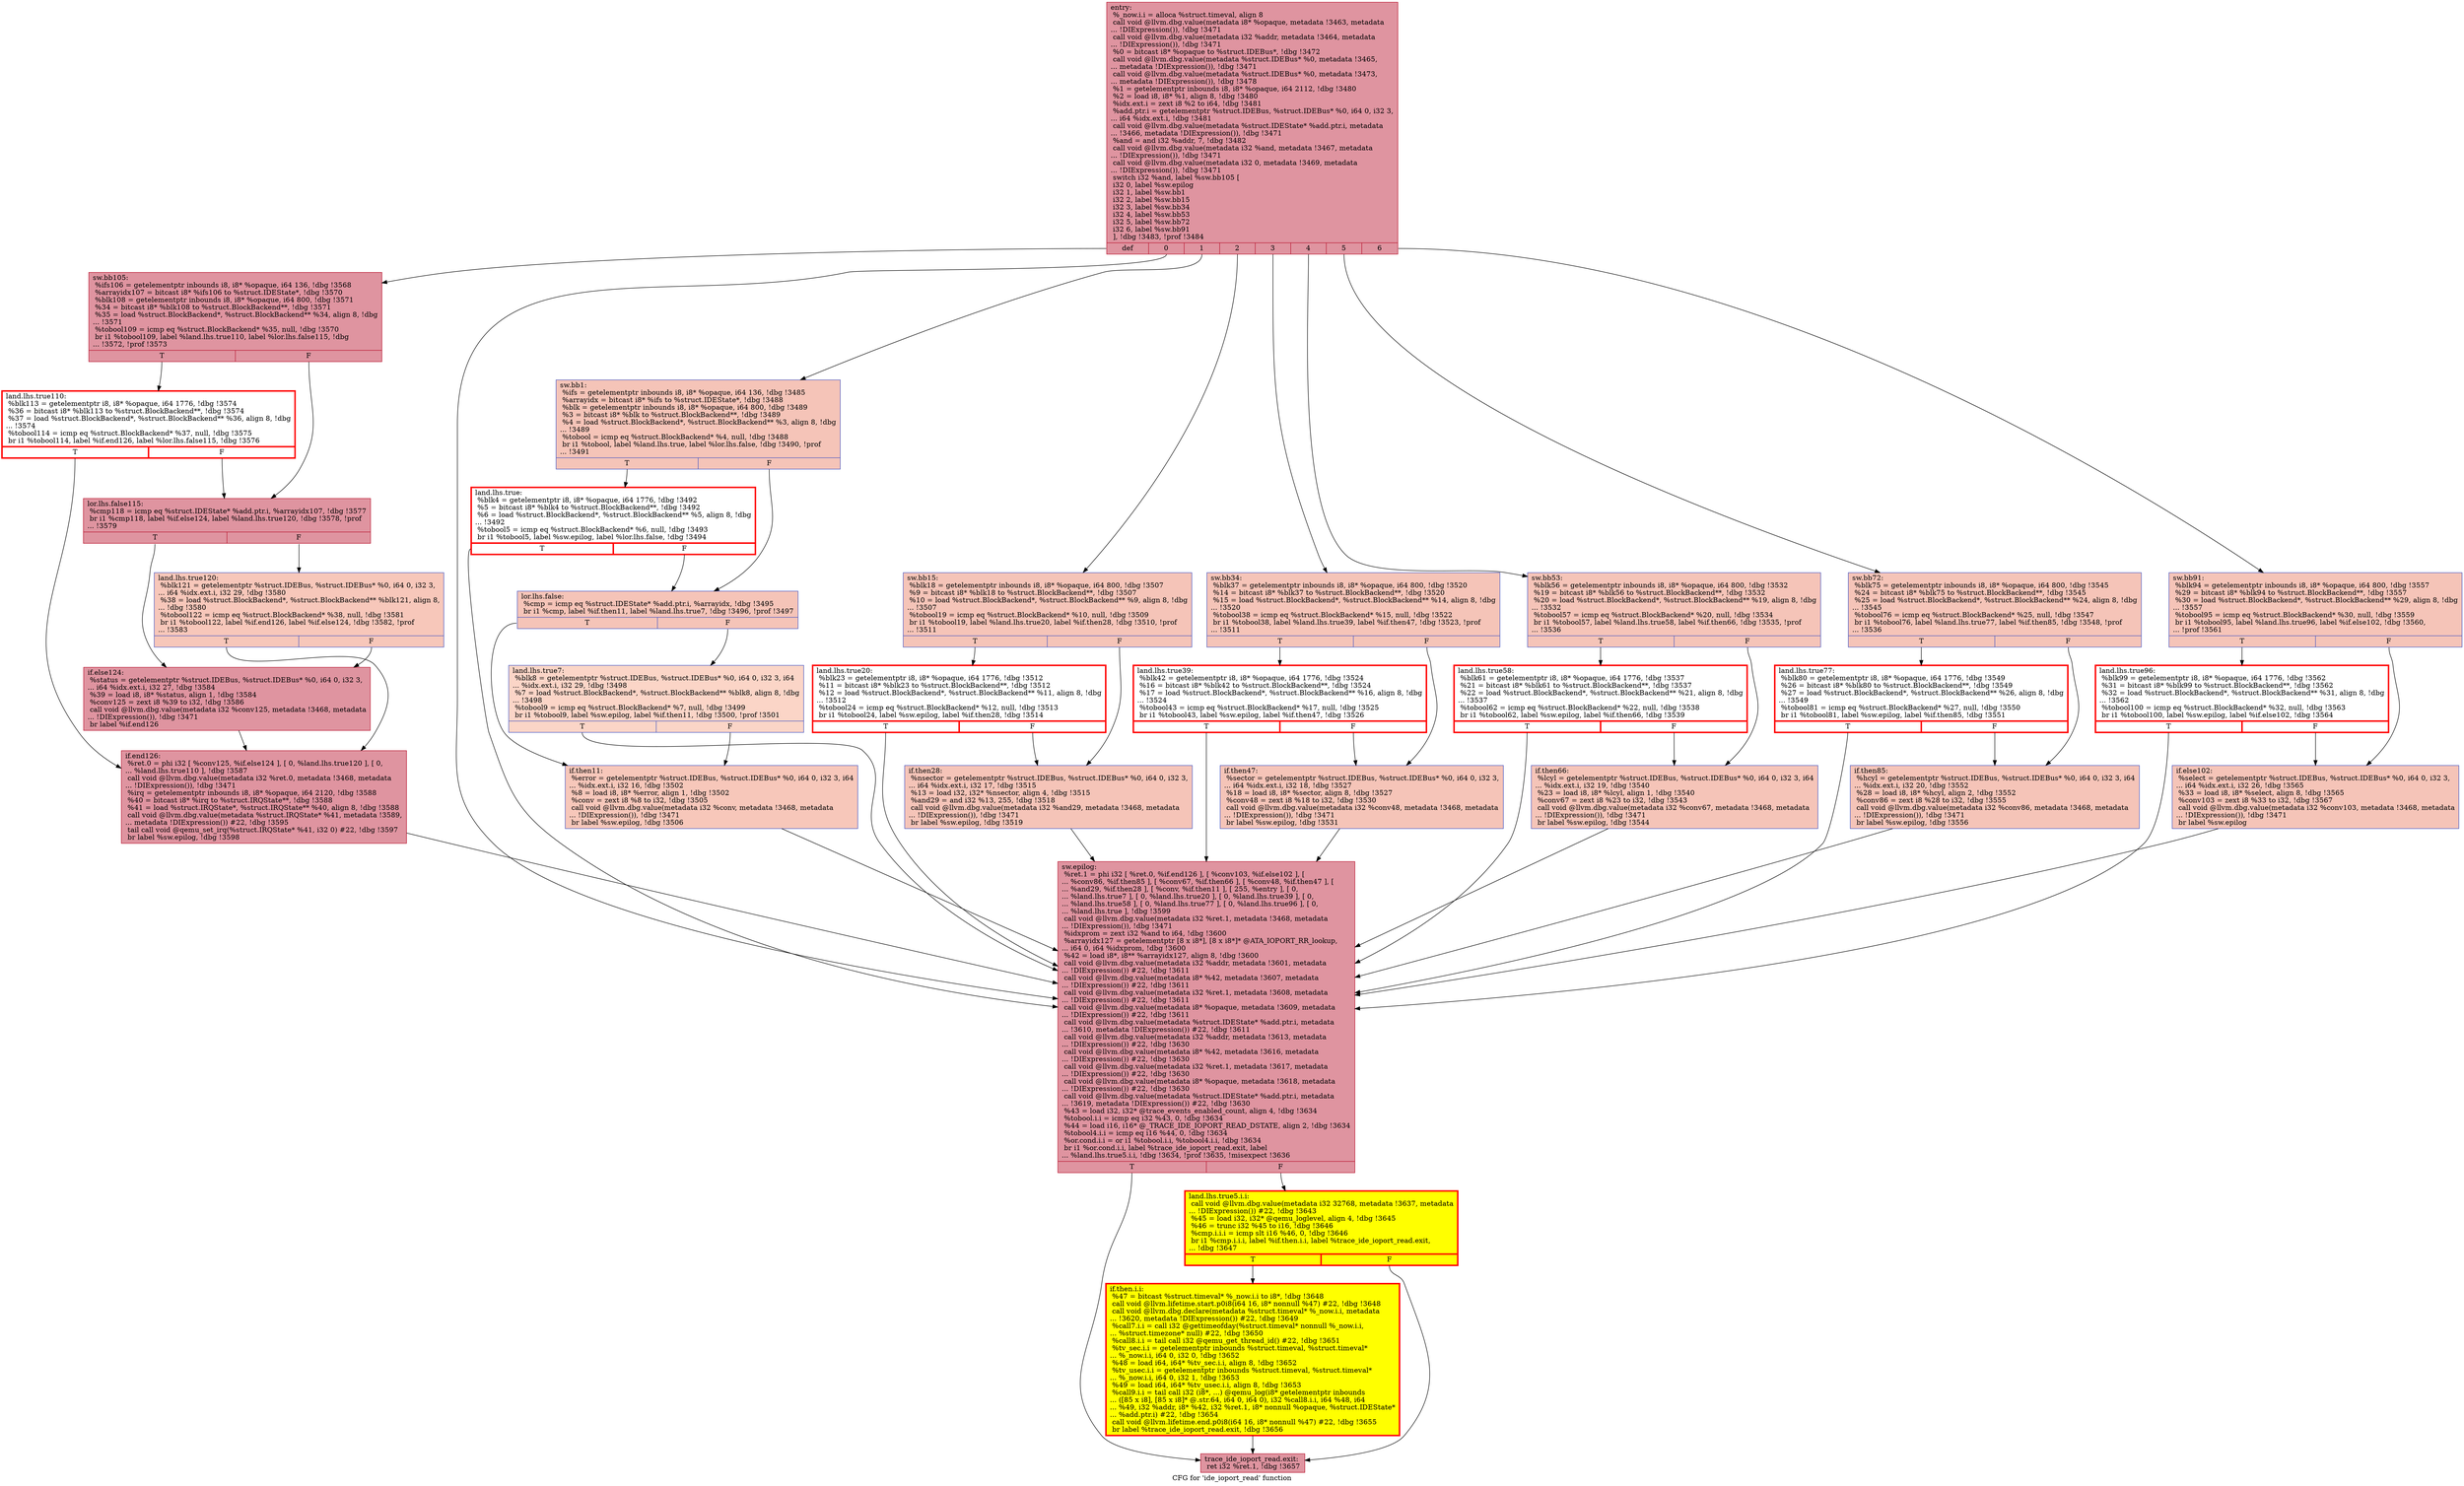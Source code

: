 digraph "CFG for 'ide_ioport_read' function" {
	label="CFG for 'ide_ioport_read' function";

	Node0x565092b0d930 [shape=record,color="#b70d28ff", style=filled, fillcolor="#b70d2870",label="{entry:\l  %_now.i.i = alloca %struct.timeval, align 8\l  call void @llvm.dbg.value(metadata i8* %opaque, metadata !3463, metadata\l... !DIExpression()), !dbg !3471\l  call void @llvm.dbg.value(metadata i32 %addr, metadata !3464, metadata\l... !DIExpression()), !dbg !3471\l  %0 = bitcast i8* %opaque to %struct.IDEBus*, !dbg !3472\l  call void @llvm.dbg.value(metadata %struct.IDEBus* %0, metadata !3465,\l... metadata !DIExpression()), !dbg !3471\l  call void @llvm.dbg.value(metadata %struct.IDEBus* %0, metadata !3473,\l... metadata !DIExpression()), !dbg !3478\l  %1 = getelementptr inbounds i8, i8* %opaque, i64 2112, !dbg !3480\l  %2 = load i8, i8* %1, align 8, !dbg !3480\l  %idx.ext.i = zext i8 %2 to i64, !dbg !3481\l  %add.ptr.i = getelementptr %struct.IDEBus, %struct.IDEBus* %0, i64 0, i32 3,\l... i64 %idx.ext.i, !dbg !3481\l  call void @llvm.dbg.value(metadata %struct.IDEState* %add.ptr.i, metadata\l... !3466, metadata !DIExpression()), !dbg !3471\l  %and = and i32 %addr, 7, !dbg !3482\l  call void @llvm.dbg.value(metadata i32 %and, metadata !3467, metadata\l... !DIExpression()), !dbg !3471\l  call void @llvm.dbg.value(metadata i32 0, metadata !3469, metadata\l... !DIExpression()), !dbg !3471\l  switch i32 %and, label %sw.bb105 [\l    i32 0, label %sw.epilog\l    i32 1, label %sw.bb1\l    i32 2, label %sw.bb15\l    i32 3, label %sw.bb34\l    i32 4, label %sw.bb53\l    i32 5, label %sw.bb72\l    i32 6, label %sw.bb91\l  ], !dbg !3483, !prof !3484\l|{<s0>def|<s1>0|<s2>1|<s3>2|<s4>3|<s5>4|<s6>5|<s7>6}}"];
	Node0x565092b0d930:s0 -> Node0x565092bbac60;
	Node0x565092b0d930:s1 -> Node0x565092bad6f0;
	Node0x565092b0d930:s2 -> Node0x565092bade40;
	Node0x565092b0d930:s3 -> Node0x565092bb09d0;
	Node0x565092b0d930:s4 -> Node0x565092bb2e00;
	Node0x565092b0d930:s5 -> Node0x565092bb4e90;
	Node0x565092b0d930:s6 -> Node0x565092bb7520;
	Node0x565092b0d930:s7 -> Node0x565092bb95b0;
	Node0x565092bade40 [shape=record,color="#3d50c3ff", style=filled, fillcolor="#e97a5f70",label="{sw.bb1:                                           \l  %ifs = getelementptr inbounds i8, i8* %opaque, i64 136, !dbg !3485\l  %arrayidx = bitcast i8* %ifs to %struct.IDEState*, !dbg !3488\l  %blk = getelementptr inbounds i8, i8* %opaque, i64 800, !dbg !3489\l  %3 = bitcast i8* %blk to %struct.BlockBackend**, !dbg !3489\l  %4 = load %struct.BlockBackend*, %struct.BlockBackend** %3, align 8, !dbg\l... !3489\l  %tobool = icmp eq %struct.BlockBackend* %4, null, !dbg !3488\l  br i1 %tobool, label %land.lhs.true, label %lor.lhs.false, !dbg !3490, !prof\l... !3491\l|{<s0>T|<s1>F}}"];
	Node0x565092bade40:s0 -> Node0x565092bae110;
	Node0x565092bade40:s1 -> Node0x565092bae060;
	Node0x565092bae110 [shape=record,penwidth=3.0, color="red",label="{land.lhs.true:                                    \l  %blk4 = getelementptr i8, i8* %opaque, i64 1776, !dbg !3492\l  %5 = bitcast i8* %blk4 to %struct.BlockBackend**, !dbg !3492\l  %6 = load %struct.BlockBackend*, %struct.BlockBackend** %5, align 8, !dbg\l... !3492\l  %tobool5 = icmp eq %struct.BlockBackend* %6, null, !dbg !3493\l  br i1 %tobool5, label %sw.epilog, label %lor.lhs.false, !dbg !3494\l|{<s0>T|<s1>F}}"];
	Node0x565092bae110:s0 -> Node0x565092bad6f0;
	Node0x565092bae110:s1 -> Node0x565092bae060;
	Node0x565092bae060 [shape=record,color="#3d50c3ff", style=filled, fillcolor="#e97a5f70",label="{lor.lhs.false:                                    \l  %cmp = icmp eq %struct.IDEState* %add.ptr.i, %arrayidx, !dbg !3495\l  br i1 %cmp, label %if.then11, label %land.lhs.true7, !dbg !3496, !prof !3497\l|{<s0>T|<s1>F}}"];
	Node0x565092bae060:s0 -> Node0x565092bafab0;
	Node0x565092bae060:s1 -> Node0x565092bacf60;
	Node0x565092bacf60 [shape=record,color="#3d50c3ff", style=filled, fillcolor="#f5a08170",label="{land.lhs.true7:                                   \l  %blk8 = getelementptr %struct.IDEBus, %struct.IDEBus* %0, i64 0, i32 3, i64\l... %idx.ext.i, i32 29, !dbg !3498\l  %7 = load %struct.BlockBackend*, %struct.BlockBackend** %blk8, align 8, !dbg\l... !3498\l  %tobool9 = icmp eq %struct.BlockBackend* %7, null, !dbg !3499\l  br i1 %tobool9, label %sw.epilog, label %if.then11, !dbg !3500, !prof !3501\l|{<s0>T|<s1>F}}"];
	Node0x565092bacf60:s0 -> Node0x565092bad6f0;
	Node0x565092bacf60:s1 -> Node0x565092bafab0;
	Node0x565092bafab0 [shape=record,color="#3d50c3ff", style=filled, fillcolor="#ec7f6370",label="{if.then11:                                        \l  %error = getelementptr %struct.IDEBus, %struct.IDEBus* %0, i64 0, i32 3, i64\l... %idx.ext.i, i32 16, !dbg !3502\l  %8 = load i8, i8* %error, align 1, !dbg !3502\l  %conv = zext i8 %8 to i32, !dbg !3505\l  call void @llvm.dbg.value(metadata i32 %conv, metadata !3468, metadata\l... !DIExpression()), !dbg !3471\l  br label %sw.epilog, !dbg !3506\l}"];
	Node0x565092bafab0 -> Node0x565092bad6f0;
	Node0x565092bb09d0 [shape=record,color="#3d50c3ff", style=filled, fillcolor="#e97a5f70",label="{sw.bb15:                                          \l  %blk18 = getelementptr inbounds i8, i8* %opaque, i64 800, !dbg !3507\l  %9 = bitcast i8* %blk18 to %struct.BlockBackend**, !dbg !3507\l  %10 = load %struct.BlockBackend*, %struct.BlockBackend** %9, align 8, !dbg\l... !3507\l  %tobool19 = icmp eq %struct.BlockBackend* %10, null, !dbg !3509\l  br i1 %tobool19, label %land.lhs.true20, label %if.then28, !dbg !3510, !prof\l... !3511\l|{<s0>T|<s1>F}}"];
	Node0x565092bb09d0:s0 -> Node0x565092bb0c10;
	Node0x565092bb09d0:s1 -> Node0x565092bb1ea0;
	Node0x565092bb0c10 [shape=record,penwidth=3.0, color="red",label="{land.lhs.true20:                                  \l  %blk23 = getelementptr i8, i8* %opaque, i64 1776, !dbg !3512\l  %11 = bitcast i8* %blk23 to %struct.BlockBackend**, !dbg !3512\l  %12 = load %struct.BlockBackend*, %struct.BlockBackend** %11, align 8, !dbg\l... !3512\l  %tobool24 = icmp eq %struct.BlockBackend* %12, null, !dbg !3513\l  br i1 %tobool24, label %sw.epilog, label %if.then28, !dbg !3514\l|{<s0>T|<s1>F}}"];
	Node0x565092bb0c10:s0 -> Node0x565092bad6f0;
	Node0x565092bb0c10:s1 -> Node0x565092bb1ea0;
	Node0x565092bb1ea0 [shape=record,color="#3d50c3ff", style=filled, fillcolor="#e97a5f70",label="{if.then28:                                        \l  %nsector = getelementptr %struct.IDEBus, %struct.IDEBus* %0, i64 0, i32 3,\l... i64 %idx.ext.i, i32 17, !dbg !3515\l  %13 = load i32, i32* %nsector, align 4, !dbg !3515\l  %and29 = and i32 %13, 255, !dbg !3518\l  call void @llvm.dbg.value(metadata i32 %and29, metadata !3468, metadata\l... !DIExpression()), !dbg !3471\l  br label %sw.epilog, !dbg !3519\l}"];
	Node0x565092bb1ea0 -> Node0x565092bad6f0;
	Node0x565092bb2e00 [shape=record,color="#3d50c3ff", style=filled, fillcolor="#e97a5f70",label="{sw.bb34:                                          \l  %blk37 = getelementptr inbounds i8, i8* %opaque, i64 800, !dbg !3520\l  %14 = bitcast i8* %blk37 to %struct.BlockBackend**, !dbg !3520\l  %15 = load %struct.BlockBackend*, %struct.BlockBackend** %14, align 8, !dbg\l... !3520\l  %tobool38 = icmp eq %struct.BlockBackend* %15, null, !dbg !3522\l  br i1 %tobool38, label %land.lhs.true39, label %if.then47, !dbg !3523, !prof\l... !3511\l|{<s0>T|<s1>F}}"];
	Node0x565092bb2e00:s0 -> Node0x565092bb3020;
	Node0x565092bb2e00:s1 -> Node0x565092bb3fb0;
	Node0x565092bb3020 [shape=record,penwidth=3.0, color="red",label="{land.lhs.true39:                                  \l  %blk42 = getelementptr i8, i8* %opaque, i64 1776, !dbg !3524\l  %16 = bitcast i8* %blk42 to %struct.BlockBackend**, !dbg !3524\l  %17 = load %struct.BlockBackend*, %struct.BlockBackend** %16, align 8, !dbg\l... !3524\l  %tobool43 = icmp eq %struct.BlockBackend* %17, null, !dbg !3525\l  br i1 %tobool43, label %sw.epilog, label %if.then47, !dbg !3526\l|{<s0>T|<s1>F}}"];
	Node0x565092bb3020:s0 -> Node0x565092bad6f0;
	Node0x565092bb3020:s1 -> Node0x565092bb3fb0;
	Node0x565092bb3fb0 [shape=record,color="#3d50c3ff", style=filled, fillcolor="#e97a5f70",label="{if.then47:                                        \l  %sector = getelementptr %struct.IDEBus, %struct.IDEBus* %0, i64 0, i32 3,\l... i64 %idx.ext.i, i32 18, !dbg !3527\l  %18 = load i8, i8* %sector, align 8, !dbg !3527\l  %conv48 = zext i8 %18 to i32, !dbg !3530\l  call void @llvm.dbg.value(metadata i32 %conv48, metadata !3468, metadata\l... !DIExpression()), !dbg !3471\l  br label %sw.epilog, !dbg !3531\l}"];
	Node0x565092bb3fb0 -> Node0x565092bad6f0;
	Node0x565092bb4e90 [shape=record,color="#3d50c3ff", style=filled, fillcolor="#e97a5f70",label="{sw.bb53:                                          \l  %blk56 = getelementptr inbounds i8, i8* %opaque, i64 800, !dbg !3532\l  %19 = bitcast i8* %blk56 to %struct.BlockBackend**, !dbg !3532\l  %20 = load %struct.BlockBackend*, %struct.BlockBackend** %19, align 8, !dbg\l... !3532\l  %tobool57 = icmp eq %struct.BlockBackend* %20, null, !dbg !3534\l  br i1 %tobool57, label %land.lhs.true58, label %if.then66, !dbg !3535, !prof\l... !3536\l|{<s0>T|<s1>F}}"];
	Node0x565092bb4e90:s0 -> Node0x565092bb50b0;
	Node0x565092bb4e90:s1 -> Node0x565092bb1320;
	Node0x565092bb50b0 [shape=record,penwidth=3.0, color="red",label="{land.lhs.true58:                                  \l  %blk61 = getelementptr i8, i8* %opaque, i64 1776, !dbg !3537\l  %21 = bitcast i8* %blk61 to %struct.BlockBackend**, !dbg !3537\l  %22 = load %struct.BlockBackend*, %struct.BlockBackend** %21, align 8, !dbg\l... !3537\l  %tobool62 = icmp eq %struct.BlockBackend* %22, null, !dbg !3538\l  br i1 %tobool62, label %sw.epilog, label %if.then66, !dbg !3539\l|{<s0>T|<s1>F}}"];
	Node0x565092bb50b0:s0 -> Node0x565092bad6f0;
	Node0x565092bb50b0:s1 -> Node0x565092bb1320;
	Node0x565092bb1320 [shape=record,color="#3d50c3ff", style=filled, fillcolor="#e97a5f70",label="{if.then66:                                        \l  %lcyl = getelementptr %struct.IDEBus, %struct.IDEBus* %0, i64 0, i32 3, i64\l... %idx.ext.i, i32 19, !dbg !3540\l  %23 = load i8, i8* %lcyl, align 1, !dbg !3540\l  %conv67 = zext i8 %23 to i32, !dbg !3543\l  call void @llvm.dbg.value(metadata i32 %conv67, metadata !3468, metadata\l... !DIExpression()), !dbg !3471\l  br label %sw.epilog, !dbg !3544\l}"];
	Node0x565092bb1320 -> Node0x565092bad6f0;
	Node0x565092bb7520 [shape=record,color="#3d50c3ff", style=filled, fillcolor="#e97a5f70",label="{sw.bb72:                                          \l  %blk75 = getelementptr inbounds i8, i8* %opaque, i64 800, !dbg !3545\l  %24 = bitcast i8* %blk75 to %struct.BlockBackend**, !dbg !3545\l  %25 = load %struct.BlockBackend*, %struct.BlockBackend** %24, align 8, !dbg\l... !3545\l  %tobool76 = icmp eq %struct.BlockBackend* %25, null, !dbg !3547\l  br i1 %tobool76, label %land.lhs.true77, label %if.then85, !dbg !3548, !prof\l... !3536\l|{<s0>T|<s1>F}}"];
	Node0x565092bb7520:s0 -> Node0x565092bb7740;
	Node0x565092bb7520:s1 -> Node0x565092bb86d0;
	Node0x565092bb7740 [shape=record,penwidth=3.0, color="red",label="{land.lhs.true77:                                  \l  %blk80 = getelementptr i8, i8* %opaque, i64 1776, !dbg !3549\l  %26 = bitcast i8* %blk80 to %struct.BlockBackend**, !dbg !3549\l  %27 = load %struct.BlockBackend*, %struct.BlockBackend** %26, align 8, !dbg\l... !3549\l  %tobool81 = icmp eq %struct.BlockBackend* %27, null, !dbg !3550\l  br i1 %tobool81, label %sw.epilog, label %if.then85, !dbg !3551\l|{<s0>T|<s1>F}}"];
	Node0x565092bb7740:s0 -> Node0x565092bad6f0;
	Node0x565092bb7740:s1 -> Node0x565092bb86d0;
	Node0x565092bb86d0 [shape=record,color="#3d50c3ff", style=filled, fillcolor="#e97a5f70",label="{if.then85:                                        \l  %hcyl = getelementptr %struct.IDEBus, %struct.IDEBus* %0, i64 0, i32 3, i64\l... %idx.ext.i, i32 20, !dbg !3552\l  %28 = load i8, i8* %hcyl, align 2, !dbg !3552\l  %conv86 = zext i8 %28 to i32, !dbg !3555\l  call void @llvm.dbg.value(metadata i32 %conv86, metadata !3468, metadata\l... !DIExpression()), !dbg !3471\l  br label %sw.epilog, !dbg !3556\l}"];
	Node0x565092bb86d0 -> Node0x565092bad6f0;
	Node0x565092bb95b0 [shape=record,color="#3d50c3ff", style=filled, fillcolor="#e97a5f70",label="{sw.bb91:                                          \l  %blk94 = getelementptr inbounds i8, i8* %opaque, i64 800, !dbg !3557\l  %29 = bitcast i8* %blk94 to %struct.BlockBackend**, !dbg !3557\l  %30 = load %struct.BlockBackend*, %struct.BlockBackend** %29, align 8, !dbg\l... !3557\l  %tobool95 = icmp eq %struct.BlockBackend* %30, null, !dbg !3559\l  br i1 %tobool95, label %land.lhs.true96, label %if.else102, !dbg !3560,\l... !prof !3561\l|{<s0>T|<s1>F}}"];
	Node0x565092bb95b0:s0 -> Node0x565092bb97d0;
	Node0x565092bb95b0:s1 -> Node0x565092bb9760;
	Node0x565092bb97d0 [shape=record,penwidth=3.0, color="red",label="{land.lhs.true96:                                  \l  %blk99 = getelementptr i8, i8* %opaque, i64 1776, !dbg !3562\l  %31 = bitcast i8* %blk99 to %struct.BlockBackend**, !dbg !3562\l  %32 = load %struct.BlockBackend*, %struct.BlockBackend** %31, align 8, !dbg\l... !3562\l  %tobool100 = icmp eq %struct.BlockBackend* %32, null, !dbg !3563\l  br i1 %tobool100, label %sw.epilog, label %if.else102, !dbg !3564\l|{<s0>T|<s1>F}}"];
	Node0x565092bb97d0:s0 -> Node0x565092bad6f0;
	Node0x565092bb97d0:s1 -> Node0x565092bb9760;
	Node0x565092bb9760 [shape=record,color="#3d50c3ff", style=filled, fillcolor="#e97a5f70",label="{if.else102:                                       \l  %select = getelementptr %struct.IDEBus, %struct.IDEBus* %0, i64 0, i32 3,\l... i64 %idx.ext.i, i32 26, !dbg !3565\l  %33 = load i8, i8* %select, align 8, !dbg !3565\l  %conv103 = zext i8 %33 to i32, !dbg !3567\l  call void @llvm.dbg.value(metadata i32 %conv103, metadata !3468, metadata\l... !DIExpression()), !dbg !3471\l  br label %sw.epilog\l}"];
	Node0x565092bb9760 -> Node0x565092bad6f0;
	Node0x565092bbac60 [shape=record,color="#b70d28ff", style=filled, fillcolor="#b70d2870",label="{sw.bb105:                                         \l  %ifs106 = getelementptr inbounds i8, i8* %opaque, i64 136, !dbg !3568\l  %arrayidx107 = bitcast i8* %ifs106 to %struct.IDEState*, !dbg !3570\l  %blk108 = getelementptr inbounds i8, i8* %opaque, i64 800, !dbg !3571\l  %34 = bitcast i8* %blk108 to %struct.BlockBackend**, !dbg !3571\l  %35 = load %struct.BlockBackend*, %struct.BlockBackend** %34, align 8, !dbg\l... !3571\l  %tobool109 = icmp eq %struct.BlockBackend* %35, null, !dbg !3570\l  br i1 %tobool109, label %land.lhs.true110, label %lor.lhs.false115, !dbg\l... !3572, !prof !3573\l|{<s0>T|<s1>F}}"];
	Node0x565092bbac60:s0 -> Node0x565092bbafd0;
	Node0x565092bbac60:s1 -> Node0x565092bbaf20;
	Node0x565092bbafd0 [shape=record,penwidth=3.0, color="red",label="{land.lhs.true110:                                 \l  %blk113 = getelementptr i8, i8* %opaque, i64 1776, !dbg !3574\l  %36 = bitcast i8* %blk113 to %struct.BlockBackend**, !dbg !3574\l  %37 = load %struct.BlockBackend*, %struct.BlockBackend** %36, align 8, !dbg\l... !3574\l  %tobool114 = icmp eq %struct.BlockBackend* %37, null, !dbg !3575\l  br i1 %tobool114, label %if.end126, label %lor.lhs.false115, !dbg !3576\l|{<s0>T|<s1>F}}"];
	Node0x565092bbafd0:s0 -> Node0x565092bbae40;
	Node0x565092bbafd0:s1 -> Node0x565092bbaf20;
	Node0x565092bbaf20 [shape=record,color="#b70d28ff", style=filled, fillcolor="#b70d2870",label="{lor.lhs.false115:                                 \l  %cmp118 = icmp eq %struct.IDEState* %add.ptr.i, %arrayidx107, !dbg !3577\l  br i1 %cmp118, label %if.else124, label %land.lhs.true120, !dbg !3578, !prof\l... !3579\l|{<s0>T|<s1>F}}"];
	Node0x565092bbaf20:s0 -> Node0x565092bbaeb0;
	Node0x565092bbaf20:s1 -> Node0x565092bbbc00;
	Node0x565092bbbc00 [shape=record,color="#3d50c3ff", style=filled, fillcolor="#ec7f6370",label="{land.lhs.true120:                                 \l  %blk121 = getelementptr %struct.IDEBus, %struct.IDEBus* %0, i64 0, i32 3,\l... i64 %idx.ext.i, i32 29, !dbg !3580\l  %38 = load %struct.BlockBackend*, %struct.BlockBackend** %blk121, align 8,\l... !dbg !3580\l  %tobool122 = icmp eq %struct.BlockBackend* %38, null, !dbg !3581\l  br i1 %tobool122, label %if.end126, label %if.else124, !dbg !3582, !prof\l... !3583\l|{<s0>T|<s1>F}}"];
	Node0x565092bbbc00:s0 -> Node0x565092bbae40;
	Node0x565092bbbc00:s1 -> Node0x565092bbaeb0;
	Node0x565092bbaeb0 [shape=record,color="#b70d28ff", style=filled, fillcolor="#b70d2870",label="{if.else124:                                       \l  %status = getelementptr %struct.IDEBus, %struct.IDEBus* %0, i64 0, i32 3,\l... i64 %idx.ext.i, i32 27, !dbg !3584\l  %39 = load i8, i8* %status, align 1, !dbg !3584\l  %conv125 = zext i8 %39 to i32, !dbg !3586\l  call void @llvm.dbg.value(metadata i32 %conv125, metadata !3468, metadata\l... !DIExpression()), !dbg !3471\l  br label %if.end126\l}"];
	Node0x565092bbaeb0 -> Node0x565092bbae40;
	Node0x565092bbae40 [shape=record,color="#b70d28ff", style=filled, fillcolor="#b70d2870",label="{if.end126:                                        \l  %ret.0 = phi i32 [ %conv125, %if.else124 ], [ 0, %land.lhs.true120 ], [ 0,\l... %land.lhs.true110 ], !dbg !3587\l  call void @llvm.dbg.value(metadata i32 %ret.0, metadata !3468, metadata\l... !DIExpression()), !dbg !3471\l  %irq = getelementptr inbounds i8, i8* %opaque, i64 2120, !dbg !3588\l  %40 = bitcast i8* %irq to %struct.IRQState**, !dbg !3588\l  %41 = load %struct.IRQState*, %struct.IRQState** %40, align 8, !dbg !3588\l  call void @llvm.dbg.value(metadata %struct.IRQState* %41, metadata !3589,\l... metadata !DIExpression()) #22, !dbg !3595\l  tail call void @qemu_set_irq(%struct.IRQState* %41, i32 0) #22, !dbg !3597\l  br label %sw.epilog, !dbg !3598\l}"];
	Node0x565092bbae40 -> Node0x565092bad6f0;
	Node0x565092bad6f0 [shape=record,color="#b70d28ff", style=filled, fillcolor="#b70d2870",label="{sw.epilog:                                        \l  %ret.1 = phi i32 [ %ret.0, %if.end126 ], [ %conv103, %if.else102 ], [\l... %conv86, %if.then85 ], [ %conv67, %if.then66 ], [ %conv48, %if.then47 ], [\l... %and29, %if.then28 ], [ %conv, %if.then11 ], [ 255, %entry ], [ 0,\l... %land.lhs.true7 ], [ 0, %land.lhs.true20 ], [ 0, %land.lhs.true39 ], [ 0,\l... %land.lhs.true58 ], [ 0, %land.lhs.true77 ], [ 0, %land.lhs.true96 ], [ 0,\l... %land.lhs.true ], !dbg !3599\l  call void @llvm.dbg.value(metadata i32 %ret.1, metadata !3468, metadata\l... !DIExpression()), !dbg !3471\l  %idxprom = zext i32 %and to i64, !dbg !3600\l  %arrayidx127 = getelementptr [8 x i8*], [8 x i8*]* @ATA_IOPORT_RR_lookup,\l... i64 0, i64 %idxprom, !dbg !3600\l  %42 = load i8*, i8** %arrayidx127, align 8, !dbg !3600\l  call void @llvm.dbg.value(metadata i32 %addr, metadata !3601, metadata\l... !DIExpression()) #22, !dbg !3611\l  call void @llvm.dbg.value(metadata i8* %42, metadata !3607, metadata\l... !DIExpression()) #22, !dbg !3611\l  call void @llvm.dbg.value(metadata i32 %ret.1, metadata !3608, metadata\l... !DIExpression()) #22, !dbg !3611\l  call void @llvm.dbg.value(metadata i8* %opaque, metadata !3609, metadata\l... !DIExpression()) #22, !dbg !3611\l  call void @llvm.dbg.value(metadata %struct.IDEState* %add.ptr.i, metadata\l... !3610, metadata !DIExpression()) #22, !dbg !3611\l  call void @llvm.dbg.value(metadata i32 %addr, metadata !3613, metadata\l... !DIExpression()) #22, !dbg !3630\l  call void @llvm.dbg.value(metadata i8* %42, metadata !3616, metadata\l... !DIExpression()) #22, !dbg !3630\l  call void @llvm.dbg.value(metadata i32 %ret.1, metadata !3617, metadata\l... !DIExpression()) #22, !dbg !3630\l  call void @llvm.dbg.value(metadata i8* %opaque, metadata !3618, metadata\l... !DIExpression()) #22, !dbg !3630\l  call void @llvm.dbg.value(metadata %struct.IDEState* %add.ptr.i, metadata\l... !3619, metadata !DIExpression()) #22, !dbg !3630\l  %43 = load i32, i32* @trace_events_enabled_count, align 4, !dbg !3634\l  %tobool.i.i = icmp eq i32 %43, 0, !dbg !3634\l  %44 = load i16, i16* @_TRACE_IDE_IOPORT_READ_DSTATE, align 2, !dbg !3634\l  %tobool4.i.i = icmp eq i16 %44, 0, !dbg !3634\l  %or.cond.i.i = or i1 %tobool.i.i, %tobool4.i.i, !dbg !3634\l  br i1 %or.cond.i.i, label %trace_ide_ioport_read.exit, label\l... %land.lhs.true5.i.i, !dbg !3634, !prof !3635, !misexpect !3636\l|{<s0>T|<s1>F}}"];
	Node0x565092bad6f0:s0 -> Node0x565092cd05c0;
	Node0x565092bad6f0:s1 -> Node0x565092e1af80;
	Node0x565092e1af80 [shape=record,penwidth=3.0, style="filled", color="red", fillcolor="yellow",label="{land.lhs.true5.i.i:                               \l  call void @llvm.dbg.value(metadata i32 32768, metadata !3637, metadata\l... !DIExpression()) #22, !dbg !3643\l  %45 = load i32, i32* @qemu_loglevel, align 4, !dbg !3645\l  %46 = trunc i32 %45 to i16, !dbg !3646\l  %cmp.i.i.i = icmp slt i16 %46, 0, !dbg !3646\l  br i1 %cmp.i.i.i, label %if.then.i.i, label %trace_ide_ioport_read.exit,\l... !dbg !3647\l|{<s0>T|<s1>F}}"];
	Node0x565092e1af80:s0 -> Node0x565092bb76d0;
	Node0x565092e1af80:s1 -> Node0x565092cd05c0;
	Node0x565092bb76d0 [shape=record,penwidth=3.0, style="filled", color="red", fillcolor="yellow",label="{if.then.i.i:                                      \l  %47 = bitcast %struct.timeval* %_now.i.i to i8*, !dbg !3648\l  call void @llvm.lifetime.start.p0i8(i64 16, i8* nonnull %47) #22, !dbg !3648\l  call void @llvm.dbg.declare(metadata %struct.timeval* %_now.i.i, metadata\l... !3620, metadata !DIExpression()) #22, !dbg !3649\l  %call7.i.i = call i32 @gettimeofday(%struct.timeval* nonnull %_now.i.i,\l... %struct.timezone* null) #22, !dbg !3650\l  %call8.i.i = tail call i32 @qemu_get_thread_id() #22, !dbg !3651\l  %tv_sec.i.i = getelementptr inbounds %struct.timeval, %struct.timeval*\l... %_now.i.i, i64 0, i32 0, !dbg !3652\l  %48 = load i64, i64* %tv_sec.i.i, align 8, !dbg !3652\l  %tv_usec.i.i = getelementptr inbounds %struct.timeval, %struct.timeval*\l... %_now.i.i, i64 0, i32 1, !dbg !3653\l  %49 = load i64, i64* %tv_usec.i.i, align 8, !dbg !3653\l  %call9.i.i = tail call i32 (i8*, ...) @qemu_log(i8* getelementptr inbounds\l... ([85 x i8], [85 x i8]* @.str.64, i64 0, i64 0), i32 %call8.i.i, i64 %48, i64\l... %49, i32 %addr, i8* %42, i32 %ret.1, i8* nonnull %opaque, %struct.IDEState*\l... %add.ptr.i) #22, !dbg !3654\l  call void @llvm.lifetime.end.p0i8(i64 16, i8* nonnull %47) #22, !dbg !3655\l  br label %trace_ide_ioport_read.exit, !dbg !3656\l}"];
	Node0x565092bb76d0 -> Node0x565092cd05c0;
	Node0x565092cd05c0 [shape=record,color="#b70d28ff", style=filled, fillcolor="#b70d2870",label="{trace_ide_ioport_read.exit:                       \l  ret i32 %ret.1, !dbg !3657\l}"];
}
